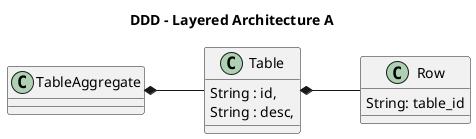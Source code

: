 @startuml DDDLayeredArchitecture
title DDD - Layered Architecture A
left to right direction
skinparam linetype ortho

class TableAggregate
class Table {
    String : id,
    String : desc,
}

Class "Row" {
    String: table_id
}

TableAggregate *-- Table
Table *-- Row
@enduml

@startuml DDDLayeredArchitectureB
title DDD - Layered Architecture B
left to right direction
skinparam linetype ortho

class TableAggregate {
    List<Row> : rows
    Table : table
}
class Table {
    String : id,
    String : desc,
}

Class "Row" {
    String: table_id
}

TableAggregate "1"*-right-"1" Table
TableAggregate "many"*--"1" Row


@enduml
